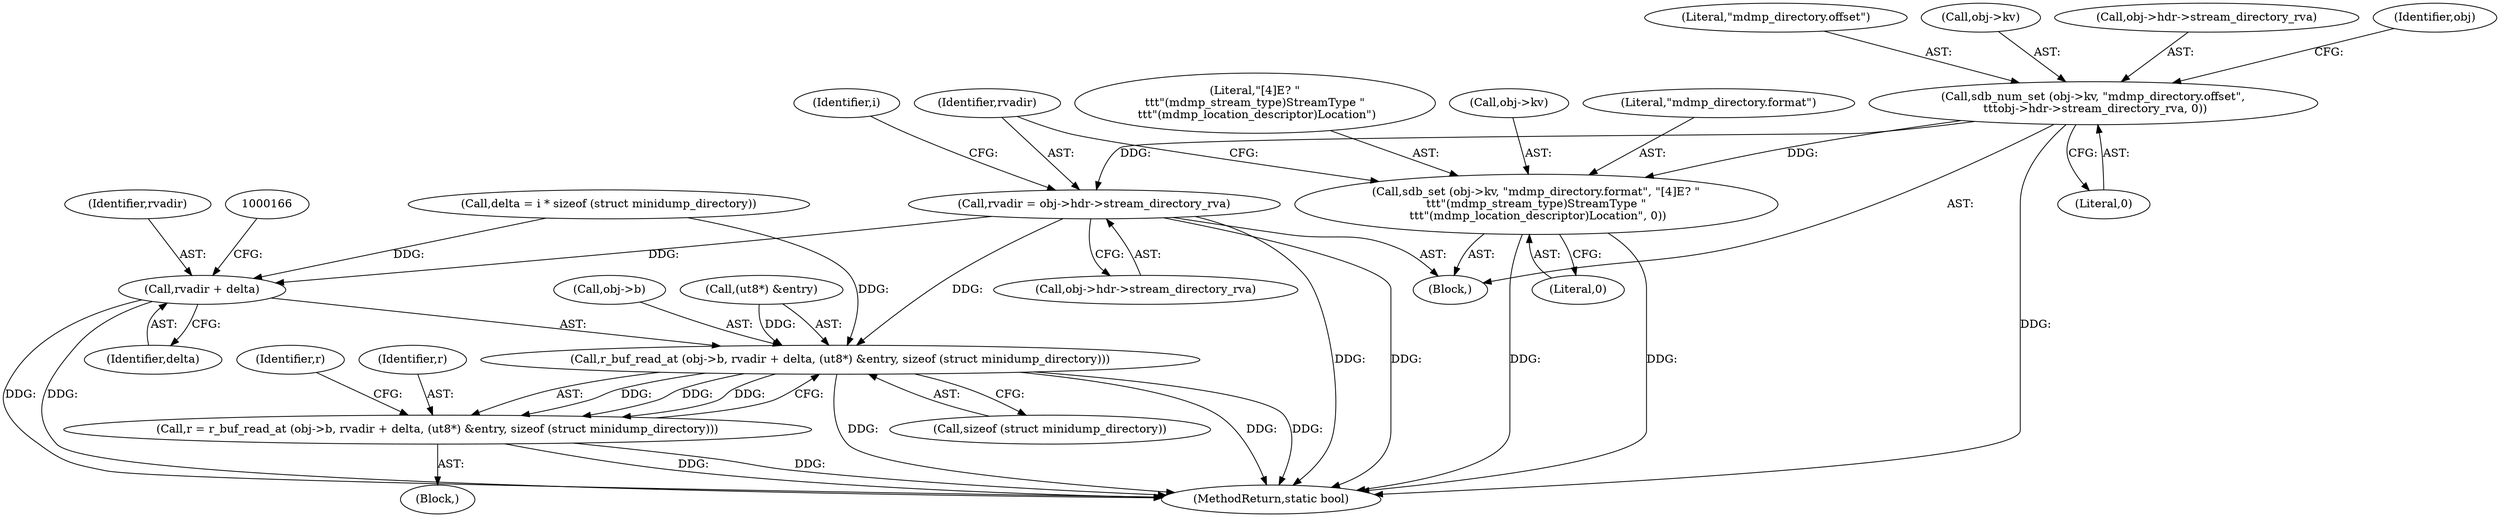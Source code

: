 digraph "0_radare2_40b021ba29c8f90ccf7c879fde2580bc73a17e8e@pointer" {
"1000106" [label="(Call,sdb_num_set (obj->kv, \"mdmp_directory.offset\",\n \t\t\tobj->hdr->stream_directory_rva, 0))"];
"1000117" [label="(Call,sdb_set (obj->kv, \"mdmp_directory.format\", \"[4]E? \"\n\t\t\t\"(mdmp_stream_type)StreamType \"\n \t\t\t\"(mdmp_location_descriptor)Location\", 0))"];
"1000125" [label="(Call,rvadir = obj->hdr->stream_directory_rva)"];
"1000158" [label="(Call,r_buf_read_at (obj->b, rvadir + delta, (ut8*) &entry, sizeof (struct minidump_directory)))"];
"1000156" [label="(Call,r = r_buf_read_at (obj->b, rvadir + delta, (ut8*) &entry, sizeof (struct minidump_directory)))"];
"1000162" [label="(Call,rvadir + delta)"];
"1000121" [label="(Literal,\"mdmp_directory.format\")"];
"1000110" [label="(Literal,\"mdmp_directory.offset\")"];
"1000126" [label="(Identifier,rvadir)"];
"1000157" [label="(Identifier,r)"];
"1000147" [label="(Block,)"];
"1000107" [label="(Call,obj->kv)"];
"1000172" [label="(Identifier,r)"];
"1000158" [label="(Call,r_buf_read_at (obj->b, rvadir + delta, (ut8*) &entry, sizeof (struct minidump_directory)))"];
"1000106" [label="(Call,sdb_num_set (obj->kv, \"mdmp_directory.offset\",\n \t\t\tobj->hdr->stream_directory_rva, 0))"];
"1000103" [label="(Block,)"];
"1000180" [label="(MethodReturn,static bool)"];
"1000164" [label="(Identifier,delta)"];
"1000162" [label="(Call,rvadir + delta)"];
"1000169" [label="(Call,sizeof (struct minidump_directory))"];
"1000122" [label="(Literal,\"[4]E? \"\n\t\t\t\"(mdmp_stream_type)StreamType \"\n \t\t\t\"(mdmp_location_descriptor)Location\")"];
"1000116" [label="(Literal,0)"];
"1000118" [label="(Call,obj->kv)"];
"1000156" [label="(Call,r = r_buf_read_at (obj->b, rvadir + delta, (ut8*) &entry, sizeof (struct minidump_directory)))"];
"1000111" [label="(Call,obj->hdr->stream_directory_rva)"];
"1000119" [label="(Identifier,obj)"];
"1000149" [label="(Call,delta = i * sizeof (struct minidump_directory))"];
"1000159" [label="(Call,obj->b)"];
"1000117" [label="(Call,sdb_set (obj->kv, \"mdmp_directory.format\", \"[4]E? \"\n\t\t\t\"(mdmp_stream_type)StreamType \"\n \t\t\t\"(mdmp_location_descriptor)Location\", 0))"];
"1000127" [label="(Call,obj->hdr->stream_directory_rva)"];
"1000163" [label="(Identifier,rvadir)"];
"1000123" [label="(Literal,0)"];
"1000165" [label="(Call,(ut8*) &entry)"];
"1000125" [label="(Call,rvadir = obj->hdr->stream_directory_rva)"];
"1000134" [label="(Identifier,i)"];
"1000106" -> "1000103"  [label="AST: "];
"1000106" -> "1000116"  [label="CFG: "];
"1000107" -> "1000106"  [label="AST: "];
"1000110" -> "1000106"  [label="AST: "];
"1000111" -> "1000106"  [label="AST: "];
"1000116" -> "1000106"  [label="AST: "];
"1000119" -> "1000106"  [label="CFG: "];
"1000106" -> "1000180"  [label="DDG: "];
"1000106" -> "1000117"  [label="DDG: "];
"1000106" -> "1000125"  [label="DDG: "];
"1000117" -> "1000103"  [label="AST: "];
"1000117" -> "1000123"  [label="CFG: "];
"1000118" -> "1000117"  [label="AST: "];
"1000121" -> "1000117"  [label="AST: "];
"1000122" -> "1000117"  [label="AST: "];
"1000123" -> "1000117"  [label="AST: "];
"1000126" -> "1000117"  [label="CFG: "];
"1000117" -> "1000180"  [label="DDG: "];
"1000117" -> "1000180"  [label="DDG: "];
"1000125" -> "1000103"  [label="AST: "];
"1000125" -> "1000127"  [label="CFG: "];
"1000126" -> "1000125"  [label="AST: "];
"1000127" -> "1000125"  [label="AST: "];
"1000134" -> "1000125"  [label="CFG: "];
"1000125" -> "1000180"  [label="DDG: "];
"1000125" -> "1000180"  [label="DDG: "];
"1000125" -> "1000158"  [label="DDG: "];
"1000125" -> "1000162"  [label="DDG: "];
"1000158" -> "1000156"  [label="AST: "];
"1000158" -> "1000169"  [label="CFG: "];
"1000159" -> "1000158"  [label="AST: "];
"1000162" -> "1000158"  [label="AST: "];
"1000165" -> "1000158"  [label="AST: "];
"1000169" -> "1000158"  [label="AST: "];
"1000156" -> "1000158"  [label="CFG: "];
"1000158" -> "1000180"  [label="DDG: "];
"1000158" -> "1000180"  [label="DDG: "];
"1000158" -> "1000180"  [label="DDG: "];
"1000158" -> "1000156"  [label="DDG: "];
"1000158" -> "1000156"  [label="DDG: "];
"1000158" -> "1000156"  [label="DDG: "];
"1000149" -> "1000158"  [label="DDG: "];
"1000165" -> "1000158"  [label="DDG: "];
"1000156" -> "1000147"  [label="AST: "];
"1000157" -> "1000156"  [label="AST: "];
"1000172" -> "1000156"  [label="CFG: "];
"1000156" -> "1000180"  [label="DDG: "];
"1000156" -> "1000180"  [label="DDG: "];
"1000162" -> "1000164"  [label="CFG: "];
"1000163" -> "1000162"  [label="AST: "];
"1000164" -> "1000162"  [label="AST: "];
"1000166" -> "1000162"  [label="CFG: "];
"1000162" -> "1000180"  [label="DDG: "];
"1000162" -> "1000180"  [label="DDG: "];
"1000149" -> "1000162"  [label="DDG: "];
}
